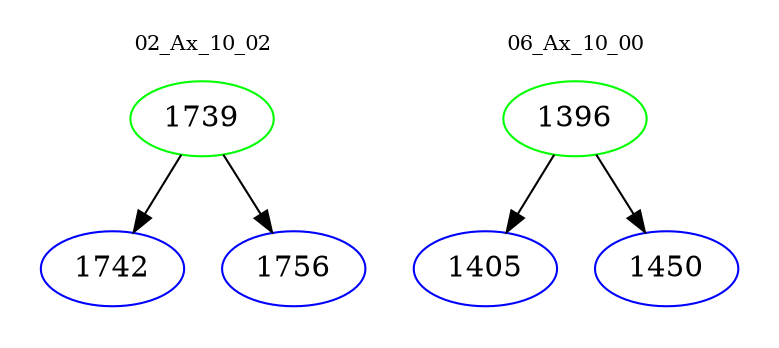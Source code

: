 digraph{
subgraph cluster_0 {
color = white
label = "02_Ax_10_02";
fontsize=10;
T0_1739 [label="1739", color="green"]
T0_1739 -> T0_1742 [color="black"]
T0_1742 [label="1742", color="blue"]
T0_1739 -> T0_1756 [color="black"]
T0_1756 [label="1756", color="blue"]
}
subgraph cluster_1 {
color = white
label = "06_Ax_10_00";
fontsize=10;
T1_1396 [label="1396", color="green"]
T1_1396 -> T1_1405 [color="black"]
T1_1405 [label="1405", color="blue"]
T1_1396 -> T1_1450 [color="black"]
T1_1450 [label="1450", color="blue"]
}
}
